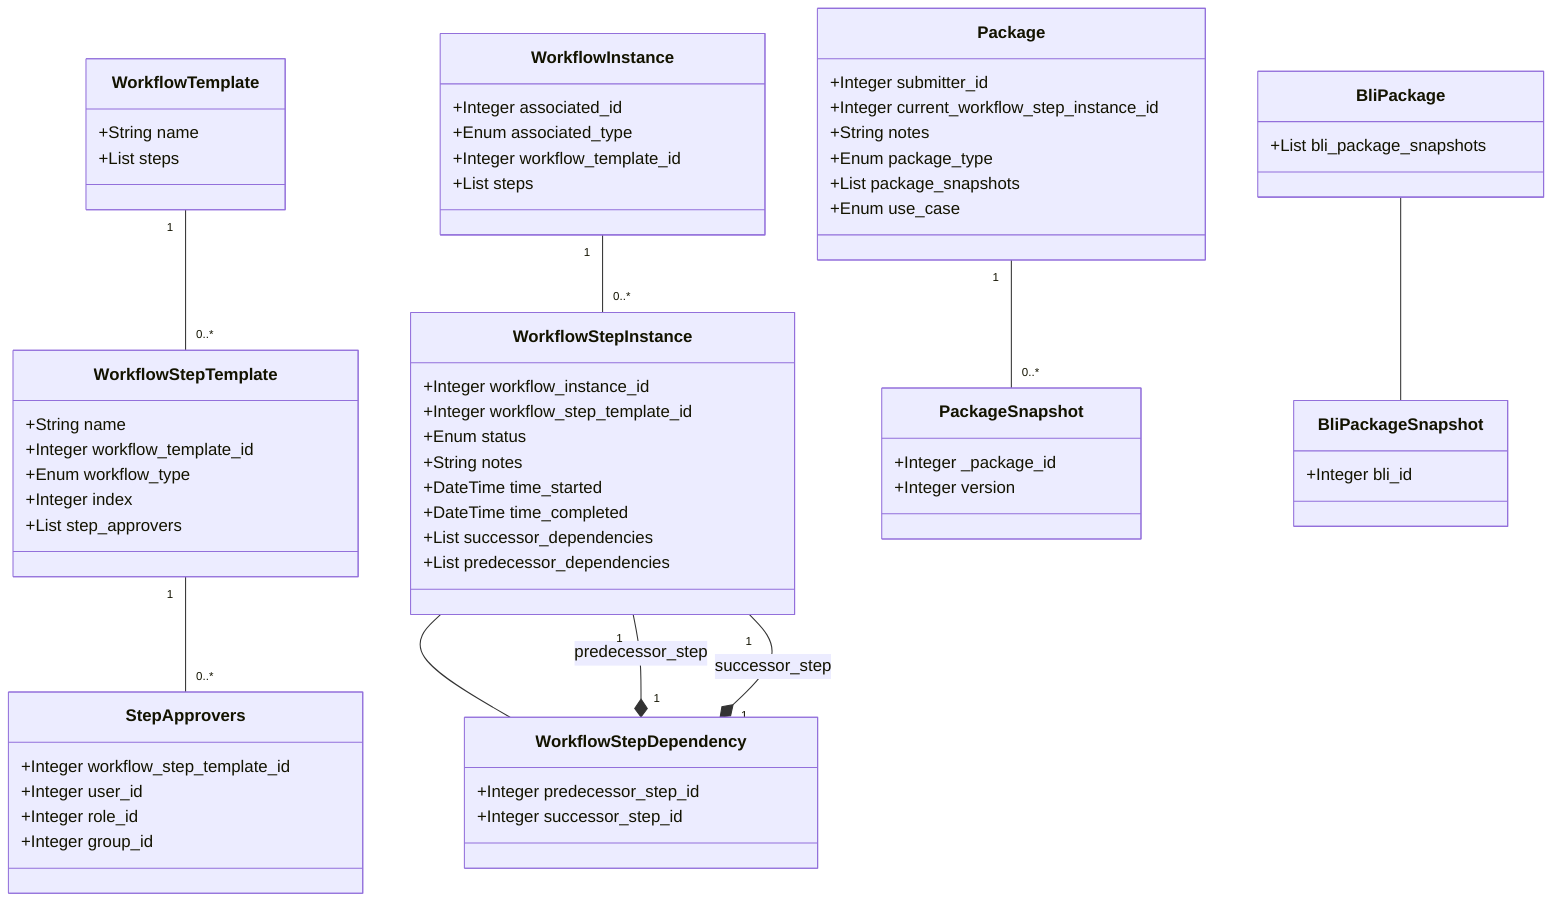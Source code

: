 classDiagram
    class WorkflowTemplate {
        +String name
        +List steps
    }

    class WorkflowInstance {
        +Integer associated_id
        +Enum associated_type
        +Integer workflow_template_id
        +List steps
    }

    class WorkflowStepTemplate {
        +String name
        +Integer workflow_template_id
        +Enum workflow_type
        +Integer index
        +List step_approvers
    }

    class WorkflowStepInstance {
        +Integer workflow_instance_id
        +Integer workflow_step_template_id
        +Enum status
        +String notes
        +DateTime time_started
        +DateTime time_completed
        +List successor_dependencies
        +List predecessor_dependencies
    }

    class WorkflowStepDependency {
        +Integer predecessor_step_id
        +Integer successor_step_id
    }

    class StepApprovers {
        +Integer workflow_step_template_id
        +Integer user_id
        +Integer role_id
        +Integer group_id
    }

    class Package {
        +Integer submitter_id
        +Integer current_workflow_step_instance_id
        +String notes
        +Enum package_type
        +List package_snapshots
        +Enum use_case
    }

    class BliPackage {
        +List bli_package_snapshots
    }

    class PackageSnapshot {
        +Integer _package_id
        +Integer version
    }

    class BliPackageSnapshot {
        +Integer bli_id
    }

    WorkflowTemplate "1" -- "0..*" WorkflowStepTemplate
    WorkflowInstance "1" -- "0..*" WorkflowStepInstance
    WorkflowStepTemplate "1" -- "0..*" StepApprovers
    WorkflowStepInstance -- WorkflowStepDependency
    Package "1" -- "0..*" PackageSnapshot
    BliPackage -- BliPackageSnapshot

    WorkflowStepDependency "1" *-- "1" WorkflowStepInstance : predecessor_step
    WorkflowStepDependency "1" *-- "1" WorkflowStepInstance : successor_step
